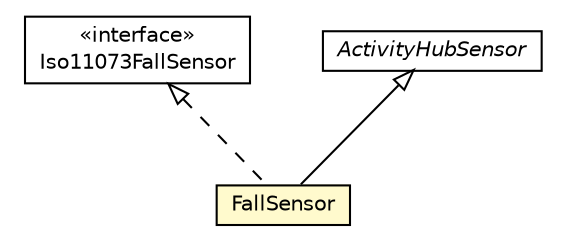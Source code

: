 #!/usr/local/bin/dot
#
# Class diagram 
# Generated by UMLGraph version 5.1 (http://www.umlgraph.org/)
#

digraph G {
	edge [fontname="Helvetica",fontsize=10,labelfontname="Helvetica",labelfontsize=10];
	node [fontname="Helvetica",fontsize=10,shape=plaintext];
	nodesep=0.25;
	ranksep=0.5;
	// org.universAAL.lddi.lib.activityhub.devicecategory.Iso11073FallSensor
	c6623345 [label=<<table title="org.universAAL.lddi.lib.activityhub.devicecategory.Iso11073FallSensor" border="0" cellborder="1" cellspacing="0" cellpadding="2" port="p" href="../devicecategory/Iso11073FallSensor.html">
		<tr><td><table border="0" cellspacing="0" cellpadding="1">
<tr><td align="center" balign="center"> &#171;interface&#187; </td></tr>
<tr><td align="center" balign="center"> Iso11073FallSensor </td></tr>
		</table></td></tr>
		</table>>, fontname="Helvetica", fontcolor="black", fontsize=10.0];
	// org.universAAL.lddi.lib.activityhub.devicemodel.FallSensor
	c6623361 [label=<<table title="org.universAAL.lddi.lib.activityhub.devicemodel.FallSensor" border="0" cellborder="1" cellspacing="0" cellpadding="2" port="p" bgcolor="lemonChiffon" href="./FallSensor.html">
		<tr><td><table border="0" cellspacing="0" cellpadding="1">
<tr><td align="center" balign="center"> FallSensor </td></tr>
		</table></td></tr>
		</table>>, fontname="Helvetica", fontcolor="black", fontsize=10.0];
	// org.universAAL.lddi.lib.activityhub.devicemodel.ActivityHubSensor
	c6623367 [label=<<table title="org.universAAL.lddi.lib.activityhub.devicemodel.ActivityHubSensor" border="0" cellborder="1" cellspacing="0" cellpadding="2" port="p" href="./ActivityHubSensor.html">
		<tr><td><table border="0" cellspacing="0" cellpadding="1">
<tr><td align="center" balign="center"><font face="Helvetica-Oblique"> ActivityHubSensor </font></td></tr>
		</table></td></tr>
		</table>>, fontname="Helvetica", fontcolor="black", fontsize=10.0];
	//org.universAAL.lddi.lib.activityhub.devicemodel.FallSensor extends org.universAAL.lddi.lib.activityhub.devicemodel.ActivityHubSensor
	c6623367:p -> c6623361:p [dir=back,arrowtail=empty];
	//org.universAAL.lddi.lib.activityhub.devicemodel.FallSensor implements org.universAAL.lddi.lib.activityhub.devicecategory.Iso11073FallSensor
	c6623345:p -> c6623361:p [dir=back,arrowtail=empty,style=dashed];
}

